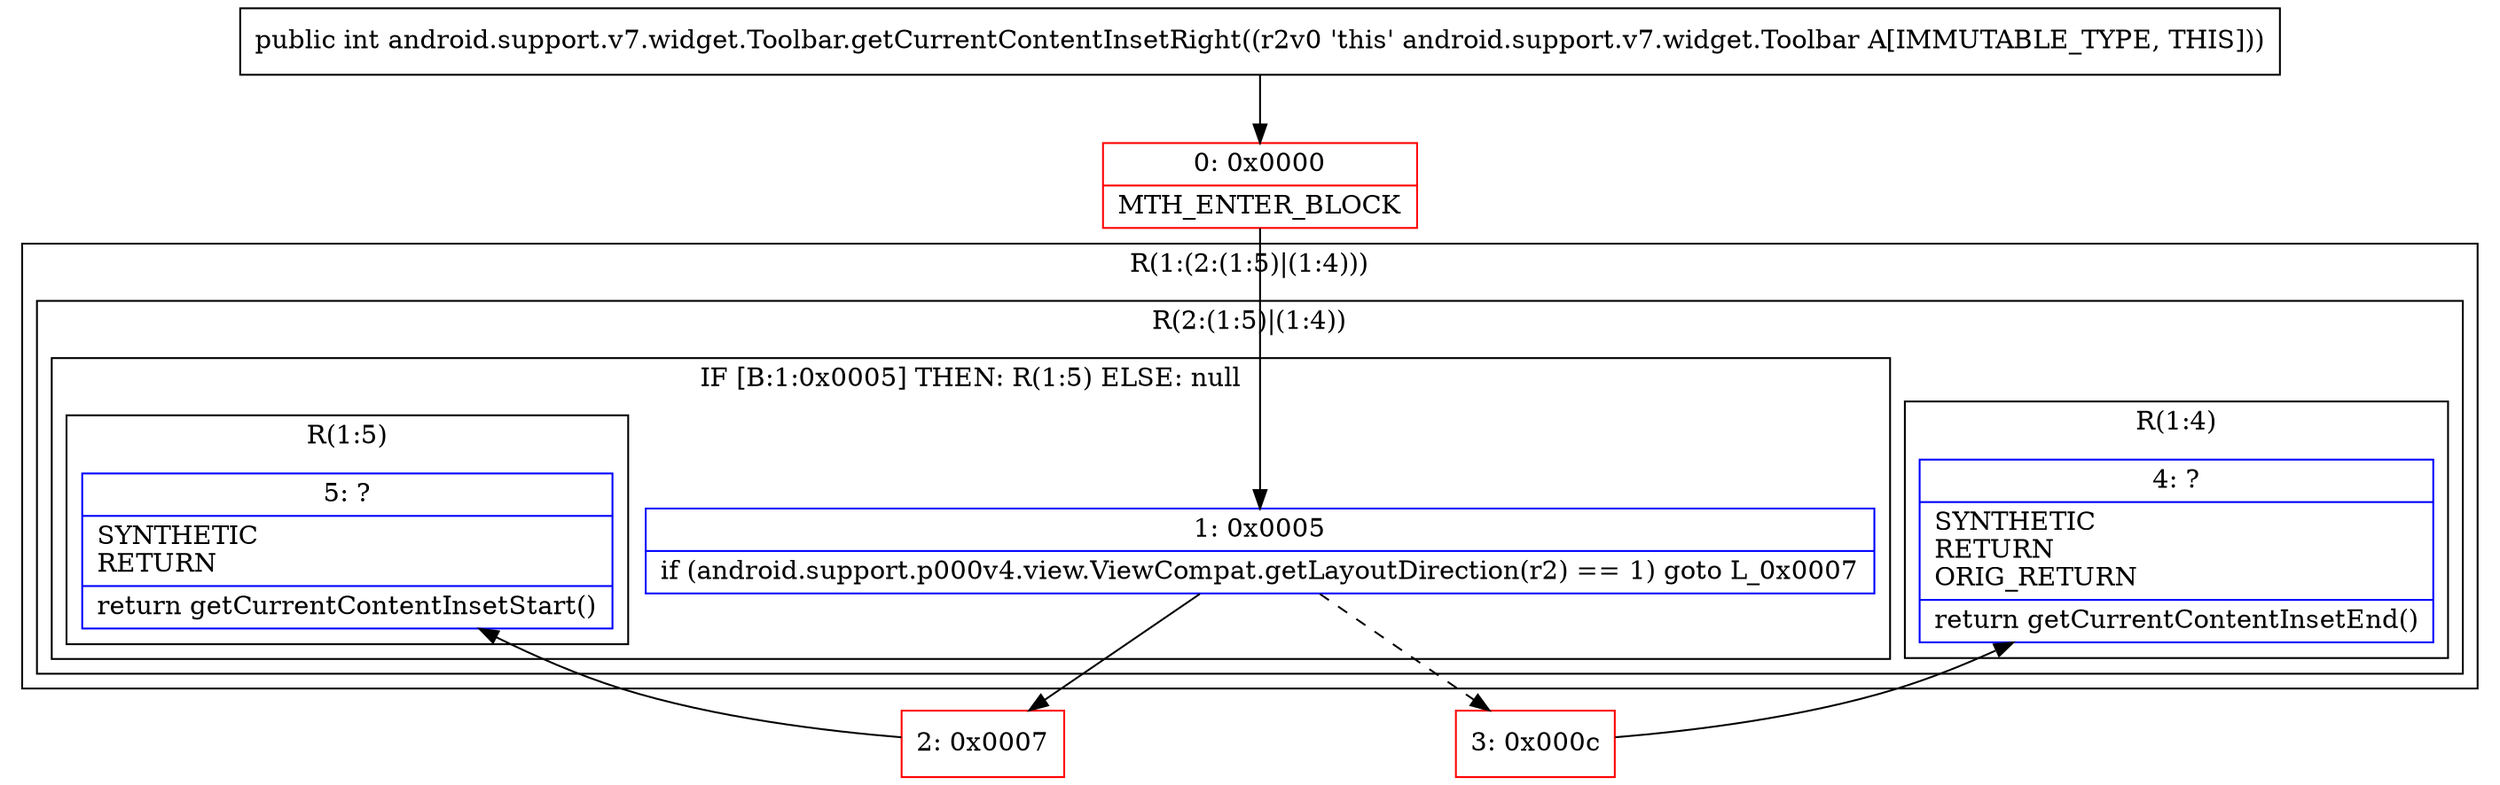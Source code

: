digraph "CFG forandroid.support.v7.widget.Toolbar.getCurrentContentInsetRight()I" {
subgraph cluster_Region_595510262 {
label = "R(1:(2:(1:5)|(1:4)))";
node [shape=record,color=blue];
subgraph cluster_Region_1261469292 {
label = "R(2:(1:5)|(1:4))";
node [shape=record,color=blue];
subgraph cluster_IfRegion_470425124 {
label = "IF [B:1:0x0005] THEN: R(1:5) ELSE: null";
node [shape=record,color=blue];
Node_1 [shape=record,label="{1\:\ 0x0005|if (android.support.p000v4.view.ViewCompat.getLayoutDirection(r2) == 1) goto L_0x0007\l}"];
subgraph cluster_Region_15336572 {
label = "R(1:5)";
node [shape=record,color=blue];
Node_5 [shape=record,label="{5\:\ ?|SYNTHETIC\lRETURN\l|return getCurrentContentInsetStart()\l}"];
}
}
subgraph cluster_Region_1440614116 {
label = "R(1:4)";
node [shape=record,color=blue];
Node_4 [shape=record,label="{4\:\ ?|SYNTHETIC\lRETURN\lORIG_RETURN\l|return getCurrentContentInsetEnd()\l}"];
}
}
}
Node_0 [shape=record,color=red,label="{0\:\ 0x0000|MTH_ENTER_BLOCK\l}"];
Node_2 [shape=record,color=red,label="{2\:\ 0x0007}"];
Node_3 [shape=record,color=red,label="{3\:\ 0x000c}"];
MethodNode[shape=record,label="{public int android.support.v7.widget.Toolbar.getCurrentContentInsetRight((r2v0 'this' android.support.v7.widget.Toolbar A[IMMUTABLE_TYPE, THIS])) }"];
MethodNode -> Node_0;
Node_1 -> Node_2;
Node_1 -> Node_3[style=dashed];
Node_0 -> Node_1;
Node_2 -> Node_5;
Node_3 -> Node_4;
}

